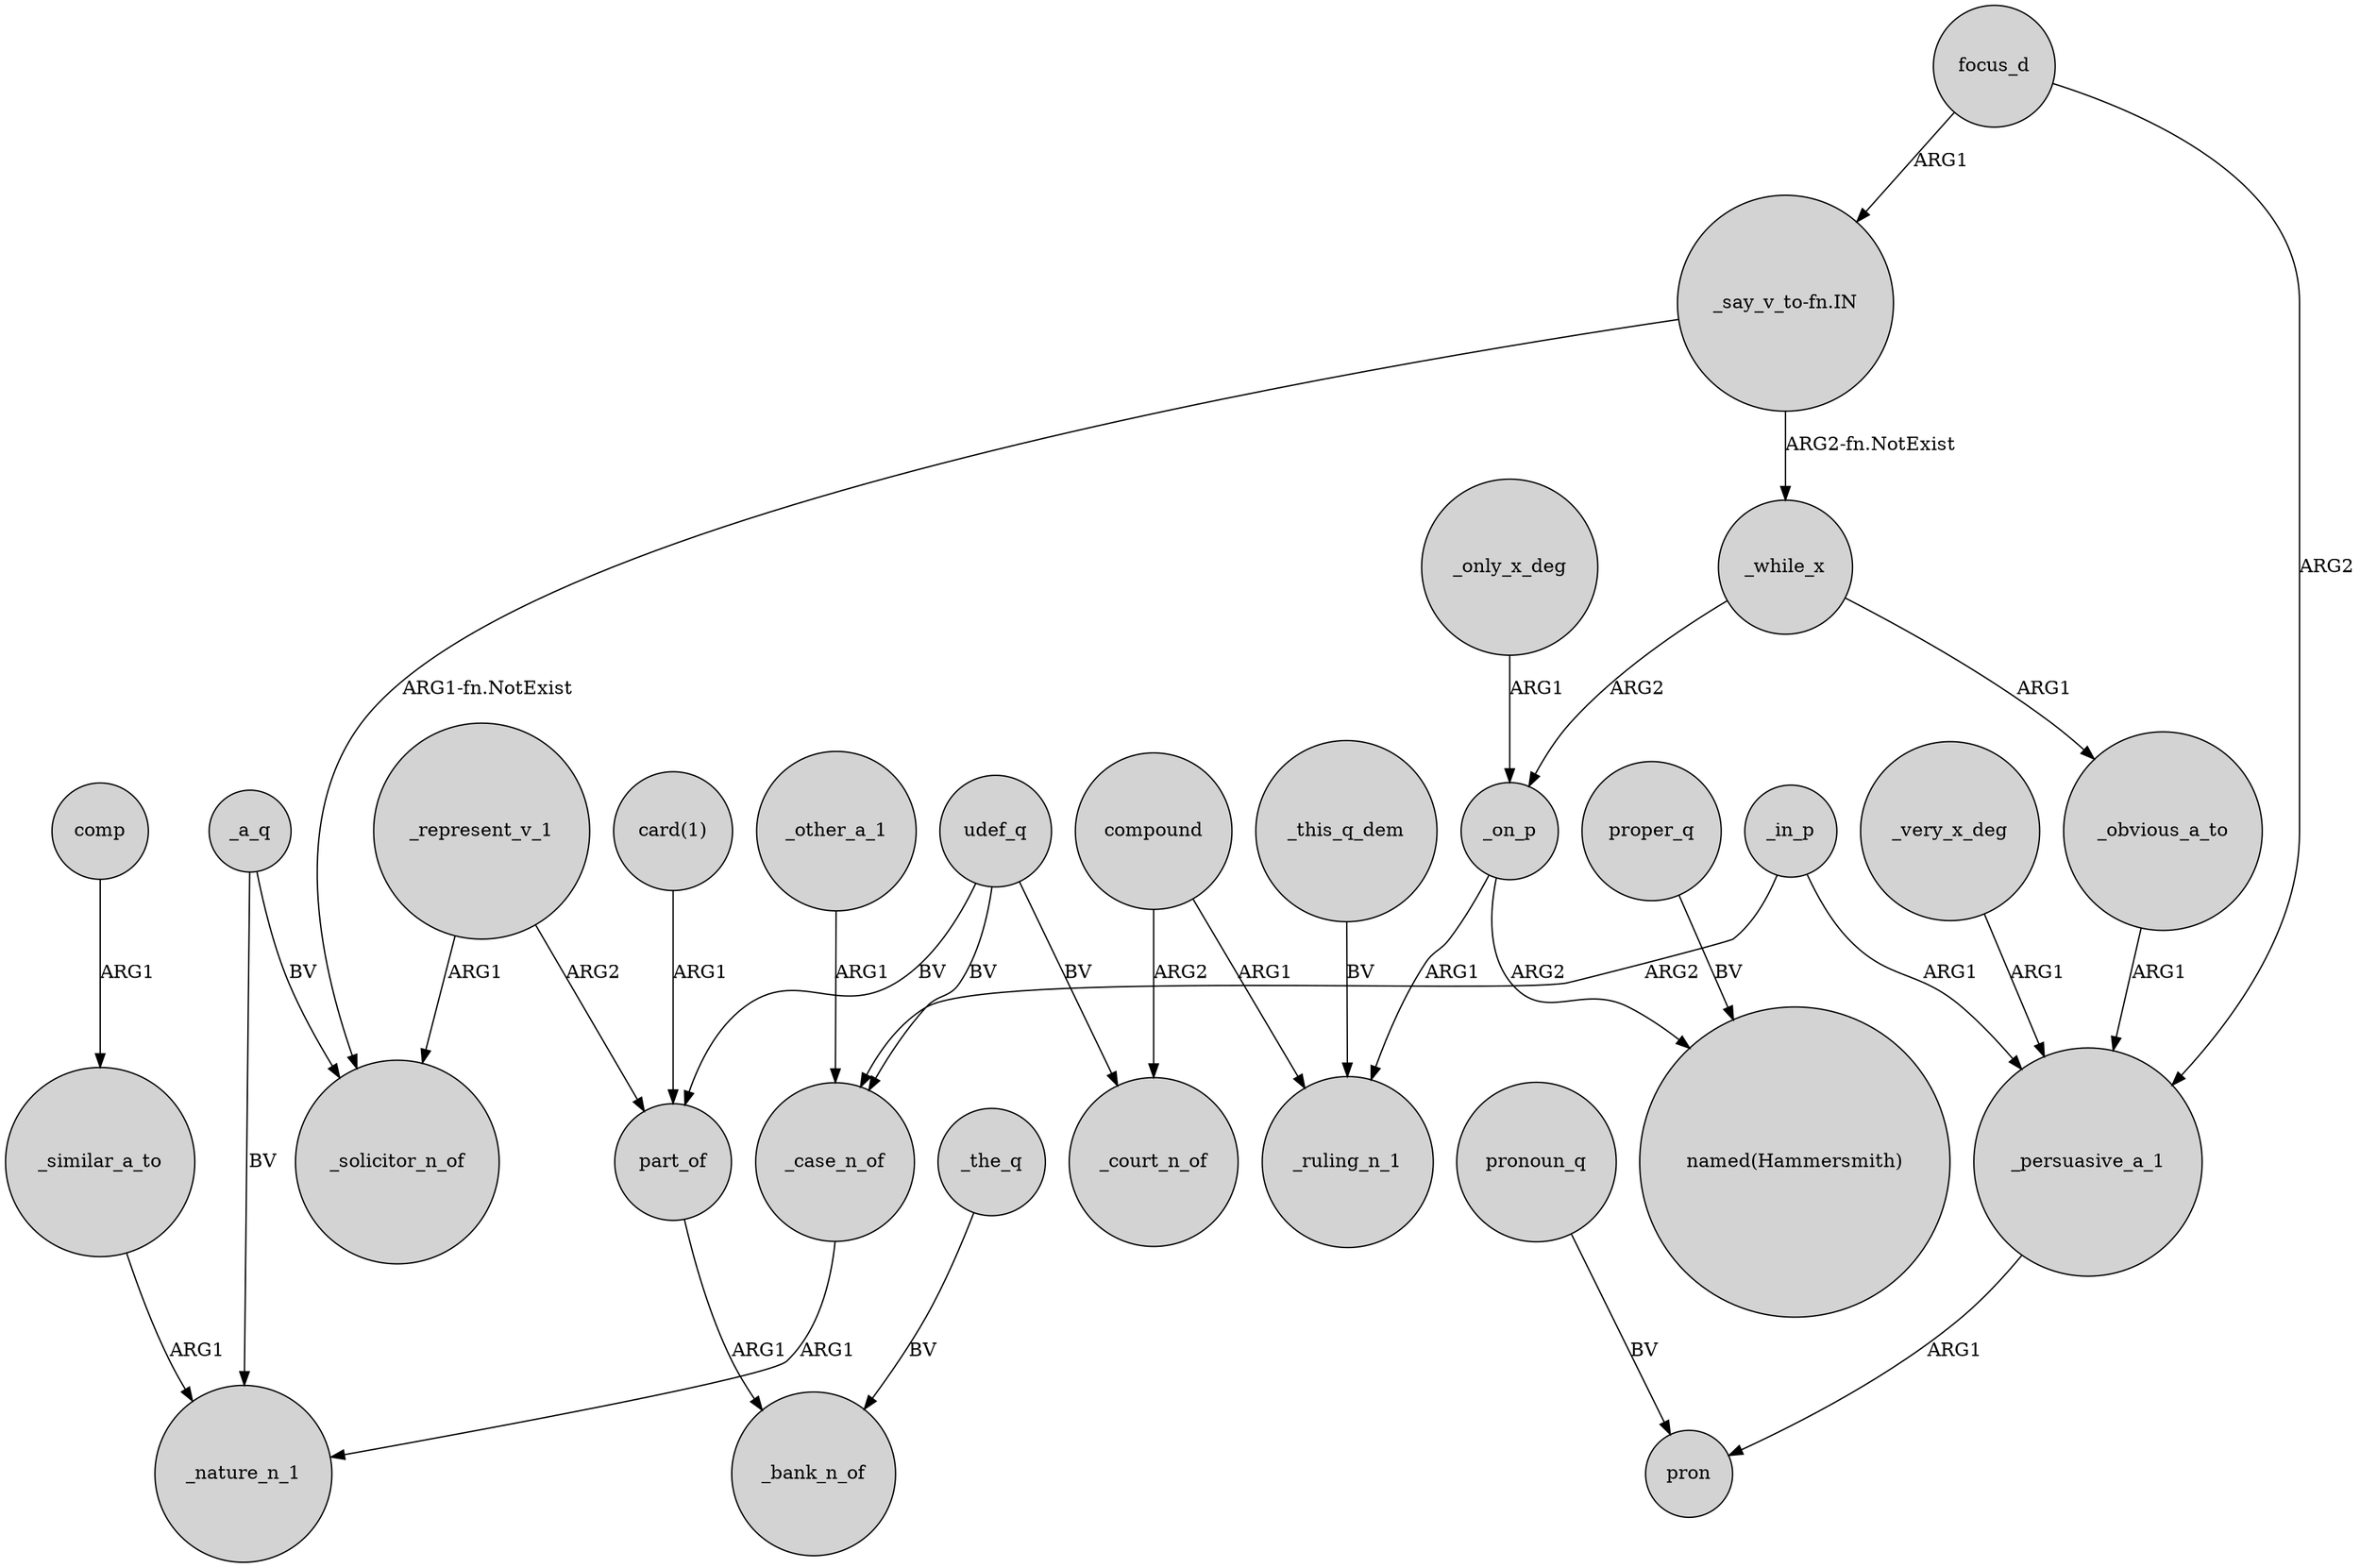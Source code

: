 digraph {
	node [shape=circle style=filled]
	_other_a_1 -> _case_n_of [label=ARG1]
	comp -> _similar_a_to [label=ARG1]
	_on_p -> "named(Hammersmith)" [label=ARG2]
	udef_q -> part_of [label=BV]
	_represent_v_1 -> _solicitor_n_of [label=ARG1]
	"_say_v_to-fn.IN" -> _while_x [label="ARG2-fn.NotExist"]
	udef_q -> _court_n_of [label=BV]
	proper_q -> "named(Hammersmith)" [label=BV]
	_persuasive_a_1 -> pron [label=ARG1]
	part_of -> _bank_n_of [label=ARG1]
	_on_p -> _ruling_n_1 [label=ARG1]
	_case_n_of -> _nature_n_1 [label=ARG1]
	_very_x_deg -> _persuasive_a_1 [label=ARG1]
	_this_q_dem -> _ruling_n_1 [label=BV]
	pronoun_q -> pron [label=BV]
	_similar_a_to -> _nature_n_1 [label=ARG1]
	_the_q -> _bank_n_of [label=BV]
	compound -> _ruling_n_1 [label=ARG1]
	focus_d -> _persuasive_a_1 [label=ARG2]
	compound -> _court_n_of [label=ARG2]
	_obvious_a_to -> _persuasive_a_1 [label=ARG1]
	"card(1)" -> part_of [label=ARG1]
	_in_p -> _case_n_of [label=ARG2]
	_a_q -> _nature_n_1 [label=BV]
	_only_x_deg -> _on_p [label=ARG1]
	udef_q -> _case_n_of [label=BV]
	_while_x -> _on_p [label=ARG2]
	_while_x -> _obvious_a_to [label=ARG1]
	_represent_v_1 -> part_of [label=ARG2]
	_in_p -> _persuasive_a_1 [label=ARG1]
	focus_d -> "_say_v_to-fn.IN" [label=ARG1]
	_a_q -> _solicitor_n_of [label=BV]
	"_say_v_to-fn.IN" -> _solicitor_n_of [label="ARG1-fn.NotExist"]
}
